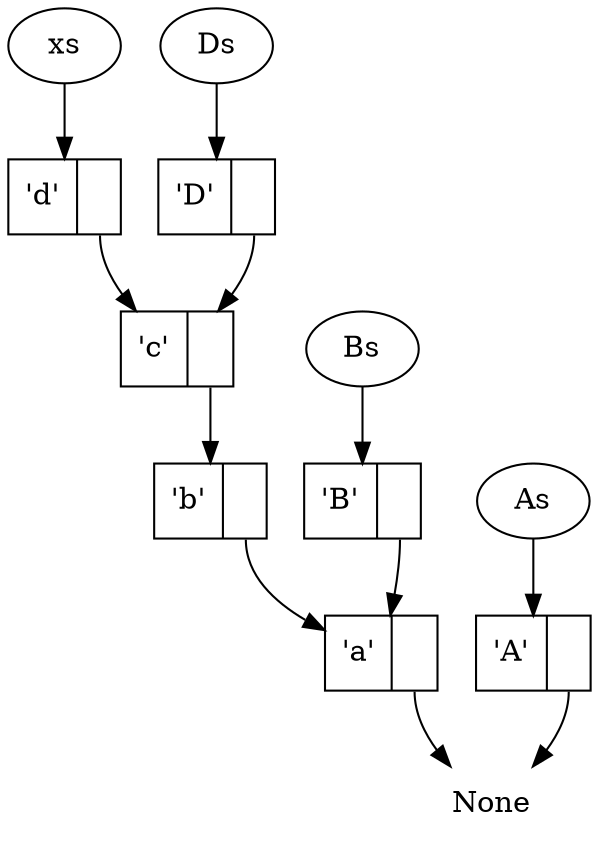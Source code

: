 // As = ('A', None) #       A
// xs = ('a', None) #       a
// Bs = ('B', xs)   #     B a
// xs = ('b', xs)   #     b a
// xs = ('c', xs)   #   c b a
// Ds = ('D', xs)   # D c b a
// xs = ('d', xs)   # d c b a

digraph slist
{
  None [shape=none]

  node [shape=record]

  a [label="'a' | <n>"]
  b [label="'b' | <n>"]
  c [label="'c' | <n>"]
  d [label="'d' | <n>"]

  A [label="'A' | <n>"]
  B [label="'B' | <n>"]
  D [label="'D' | <n>"]


  a:n -> None
  b:n -> a
  c:n -> b
  d:n -> c

  A:n -> None
  B:n -> a
  D:n -> c

  node [shape=ellipse]

  xs -> d
  As -> A
  Bs -> B
  Ds -> D
}
